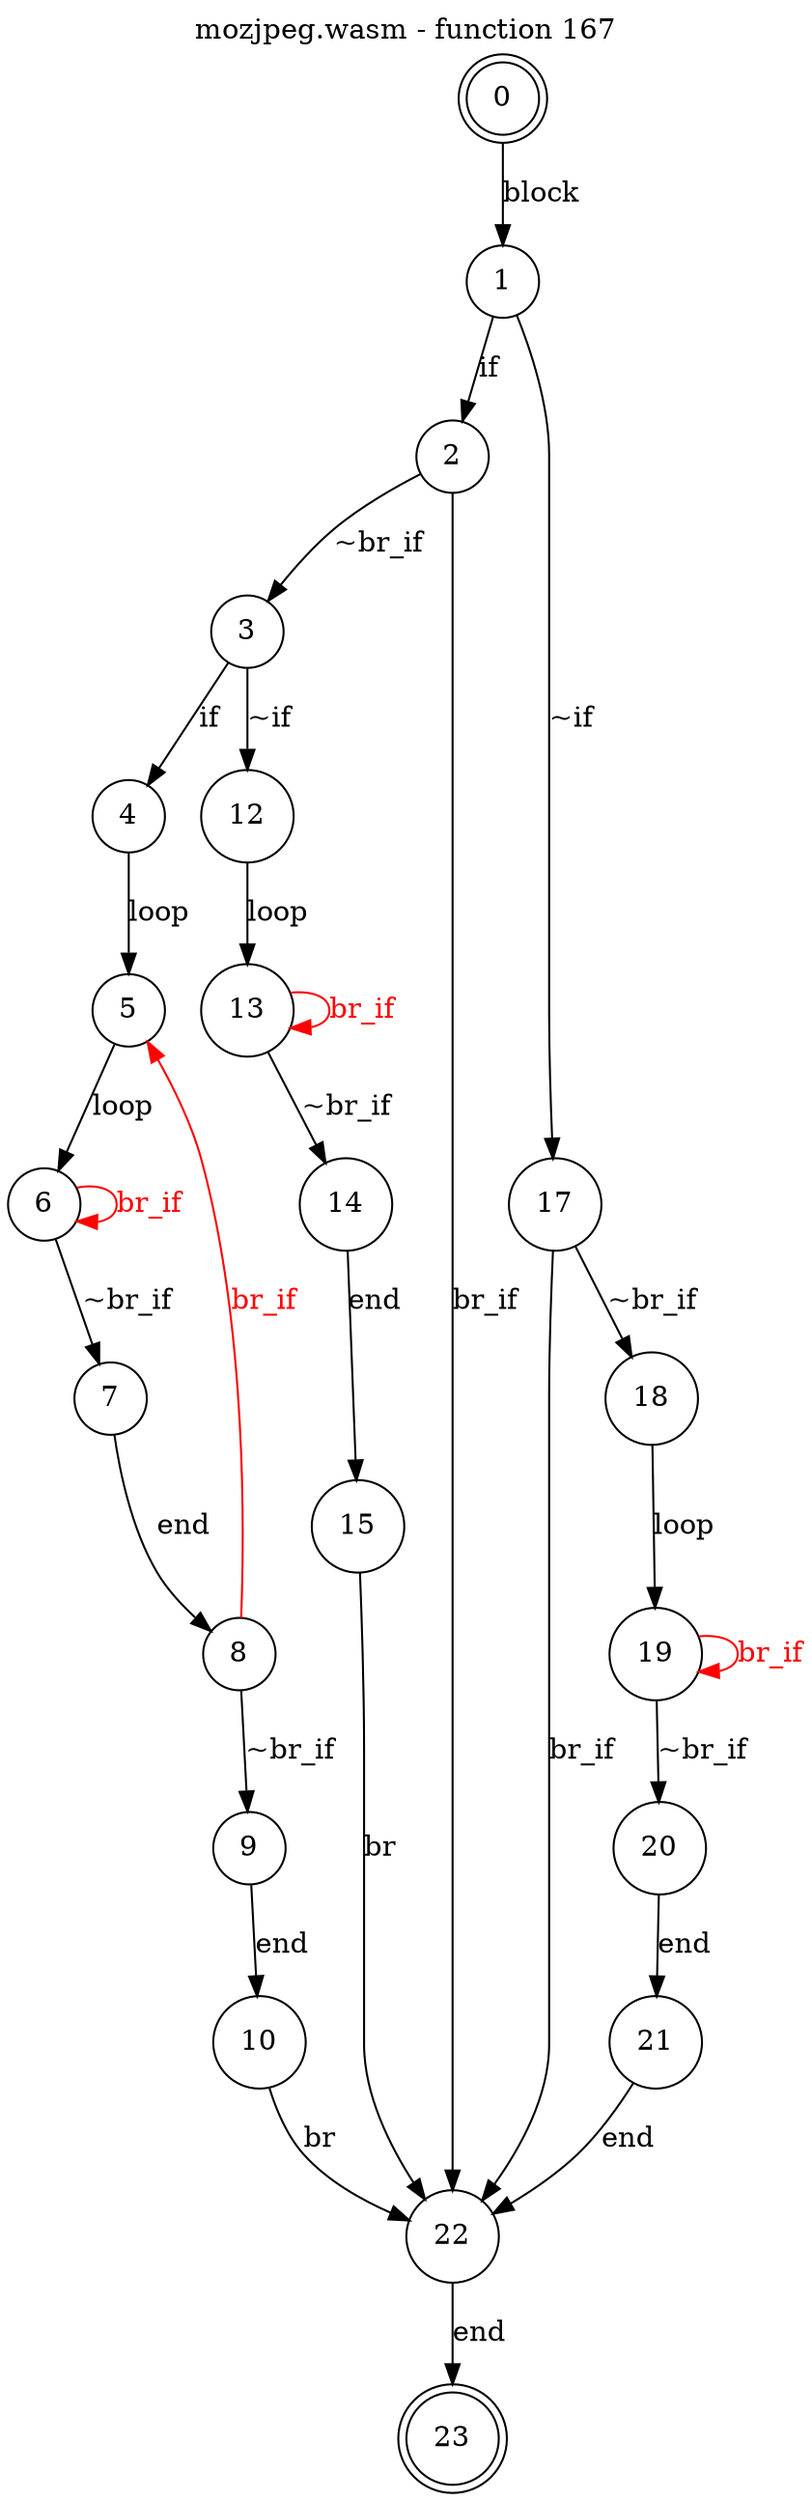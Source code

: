 digraph finite_state_machine {
    label = "mozjpeg.wasm - function 167"
    labelloc =  t
    labelfontsize = 16
    labelfontcolor = black
    labelfontname = "Helvetica"
    node [shape = doublecircle]; 0 23;
    node [shape = circle];
    0 -> 1[label="block"];
    1 -> 2[label="if"];
    1 -> 17[label="~if"];
    2 -> 3[label="~br_if"];
    2 -> 22[label="br_if"];
    3 -> 4[label="if"];
    3 -> 12[label="~if"];
    4 -> 5[label="loop"];
    5 -> 6[label="loop"];
    6 -> 7[label="~br_if"];
    6 -> 6[color="red" fontcolor="red" label="br_if"];
    7 -> 8[label="end"];
    8 -> 9[label="~br_if"];
    8 -> 5[color="red" fontcolor="red" label="br_if"];
    9 -> 10[label="end"];
    10 -> 22[label="br"];
    12 -> 13[label="loop"];
    13 -> 14[label="~br_if"];
    13 -> 13[color="red" fontcolor="red" label="br_if"];
    14 -> 15[label="end"];
    15 -> 22[label="br"];
    17 -> 18[label="~br_if"];
    17 -> 22[label="br_if"];
    18 -> 19[label="loop"];
    19 -> 20[label="~br_if"];
    19 -> 19[color="red" fontcolor="red" label="br_if"];
    20 -> 21[label="end"];
    21 -> 22[label="end"];
    22 -> 23[label="end"];
}
